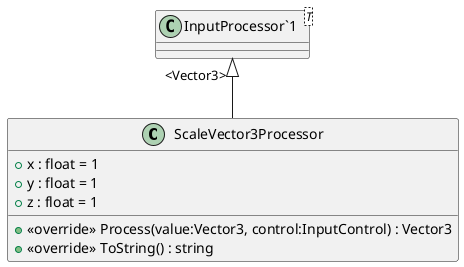 @startuml
class ScaleVector3Processor {
    + x : float = 1
    + y : float = 1
    + z : float = 1
    + <<override>> Process(value:Vector3, control:InputControl) : Vector3
    + <<override>> ToString() : string
}
class "InputProcessor`1"<T> {
}
"InputProcessor`1" "<Vector3>" <|-- ScaleVector3Processor
@enduml
